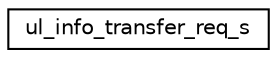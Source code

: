 digraph "Graphical Class Hierarchy"
{
 // LATEX_PDF_SIZE
  edge [fontname="Helvetica",fontsize="10",labelfontname="Helvetica",labelfontsize="10"];
  node [fontname="Helvetica",fontsize="10",shape=record];
  rankdir="LR";
  Node0 [label="ul_info_transfer_req_s",height=0.2,width=0.4,color="black", fillcolor="white", style="filled",URL="$structul__info__transfer__req__s.html",tooltip=" "];
}
